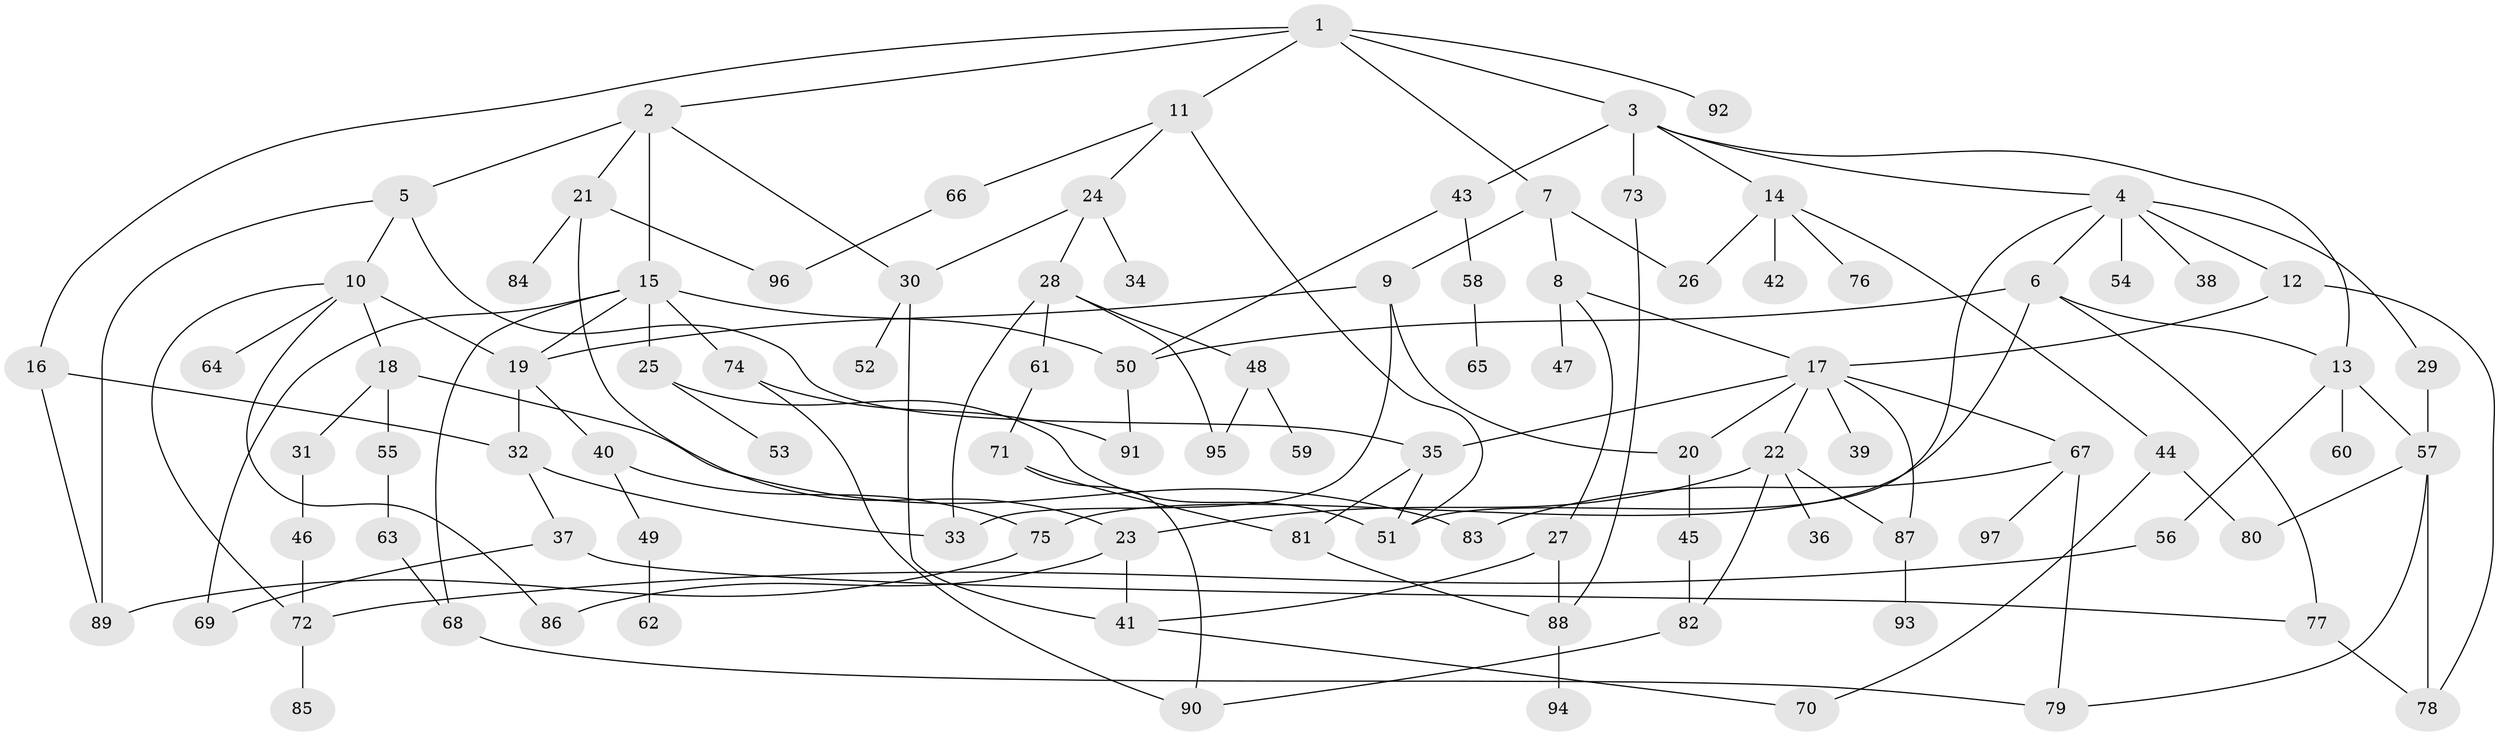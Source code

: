 // Generated by graph-tools (version 1.1) at 2025/25/03/09/25 03:25:25]
// undirected, 97 vertices, 142 edges
graph export_dot {
graph [start="1"]
  node [color=gray90,style=filled];
  1;
  2;
  3;
  4;
  5;
  6;
  7;
  8;
  9;
  10;
  11;
  12;
  13;
  14;
  15;
  16;
  17;
  18;
  19;
  20;
  21;
  22;
  23;
  24;
  25;
  26;
  27;
  28;
  29;
  30;
  31;
  32;
  33;
  34;
  35;
  36;
  37;
  38;
  39;
  40;
  41;
  42;
  43;
  44;
  45;
  46;
  47;
  48;
  49;
  50;
  51;
  52;
  53;
  54;
  55;
  56;
  57;
  58;
  59;
  60;
  61;
  62;
  63;
  64;
  65;
  66;
  67;
  68;
  69;
  70;
  71;
  72;
  73;
  74;
  75;
  76;
  77;
  78;
  79;
  80;
  81;
  82;
  83;
  84;
  85;
  86;
  87;
  88;
  89;
  90;
  91;
  92;
  93;
  94;
  95;
  96;
  97;
  1 -- 2;
  1 -- 3;
  1 -- 7;
  1 -- 11;
  1 -- 16;
  1 -- 92;
  2 -- 5;
  2 -- 15;
  2 -- 21;
  2 -- 30;
  3 -- 4;
  3 -- 13;
  3 -- 14;
  3 -- 43;
  3 -- 73;
  4 -- 6;
  4 -- 12;
  4 -- 29;
  4 -- 38;
  4 -- 54;
  4 -- 51;
  5 -- 10;
  5 -- 35;
  5 -- 89;
  6 -- 50;
  6 -- 77;
  6 -- 75;
  6 -- 13;
  7 -- 8;
  7 -- 9;
  7 -- 26;
  8 -- 17;
  8 -- 27;
  8 -- 47;
  9 -- 19;
  9 -- 33;
  9 -- 20;
  10 -- 18;
  10 -- 64;
  10 -- 86;
  10 -- 72;
  10 -- 19;
  11 -- 24;
  11 -- 66;
  11 -- 51;
  12 -- 78;
  12 -- 17;
  13 -- 56;
  13 -- 60;
  13 -- 57;
  14 -- 42;
  14 -- 44;
  14 -- 76;
  14 -- 26;
  15 -- 25;
  15 -- 50;
  15 -- 74;
  15 -- 69;
  15 -- 19;
  15 -- 68;
  16 -- 32;
  16 -- 89;
  17 -- 20;
  17 -- 22;
  17 -- 39;
  17 -- 67;
  17 -- 87;
  17 -- 35;
  18 -- 31;
  18 -- 55;
  18 -- 83;
  19 -- 40;
  19 -- 32;
  20 -- 45;
  21 -- 23;
  21 -- 84;
  21 -- 96;
  22 -- 36;
  22 -- 82;
  22 -- 23;
  22 -- 87;
  23 -- 41;
  23 -- 86;
  24 -- 28;
  24 -- 30;
  24 -- 34;
  25 -- 53;
  25 -- 51;
  27 -- 88;
  27 -- 41;
  28 -- 48;
  28 -- 61;
  28 -- 33;
  28 -- 95;
  29 -- 57;
  30 -- 52;
  30 -- 41;
  31 -- 46;
  32 -- 37;
  32 -- 33;
  35 -- 51;
  35 -- 81;
  37 -- 69;
  37 -- 77;
  40 -- 49;
  40 -- 75;
  41 -- 70;
  43 -- 58;
  43 -- 50;
  44 -- 70;
  44 -- 80;
  45 -- 82;
  46 -- 72;
  48 -- 59;
  48 -- 95;
  49 -- 62;
  50 -- 91;
  55 -- 63;
  56 -- 72;
  57 -- 79;
  57 -- 80;
  57 -- 78;
  58 -- 65;
  61 -- 71;
  63 -- 68;
  66 -- 96;
  67 -- 97;
  67 -- 79;
  67 -- 83;
  68 -- 79;
  71 -- 81;
  71 -- 90;
  72 -- 85;
  73 -- 88;
  74 -- 90;
  74 -- 91;
  75 -- 89;
  77 -- 78;
  81 -- 88;
  82 -- 90;
  87 -- 93;
  88 -- 94;
}
